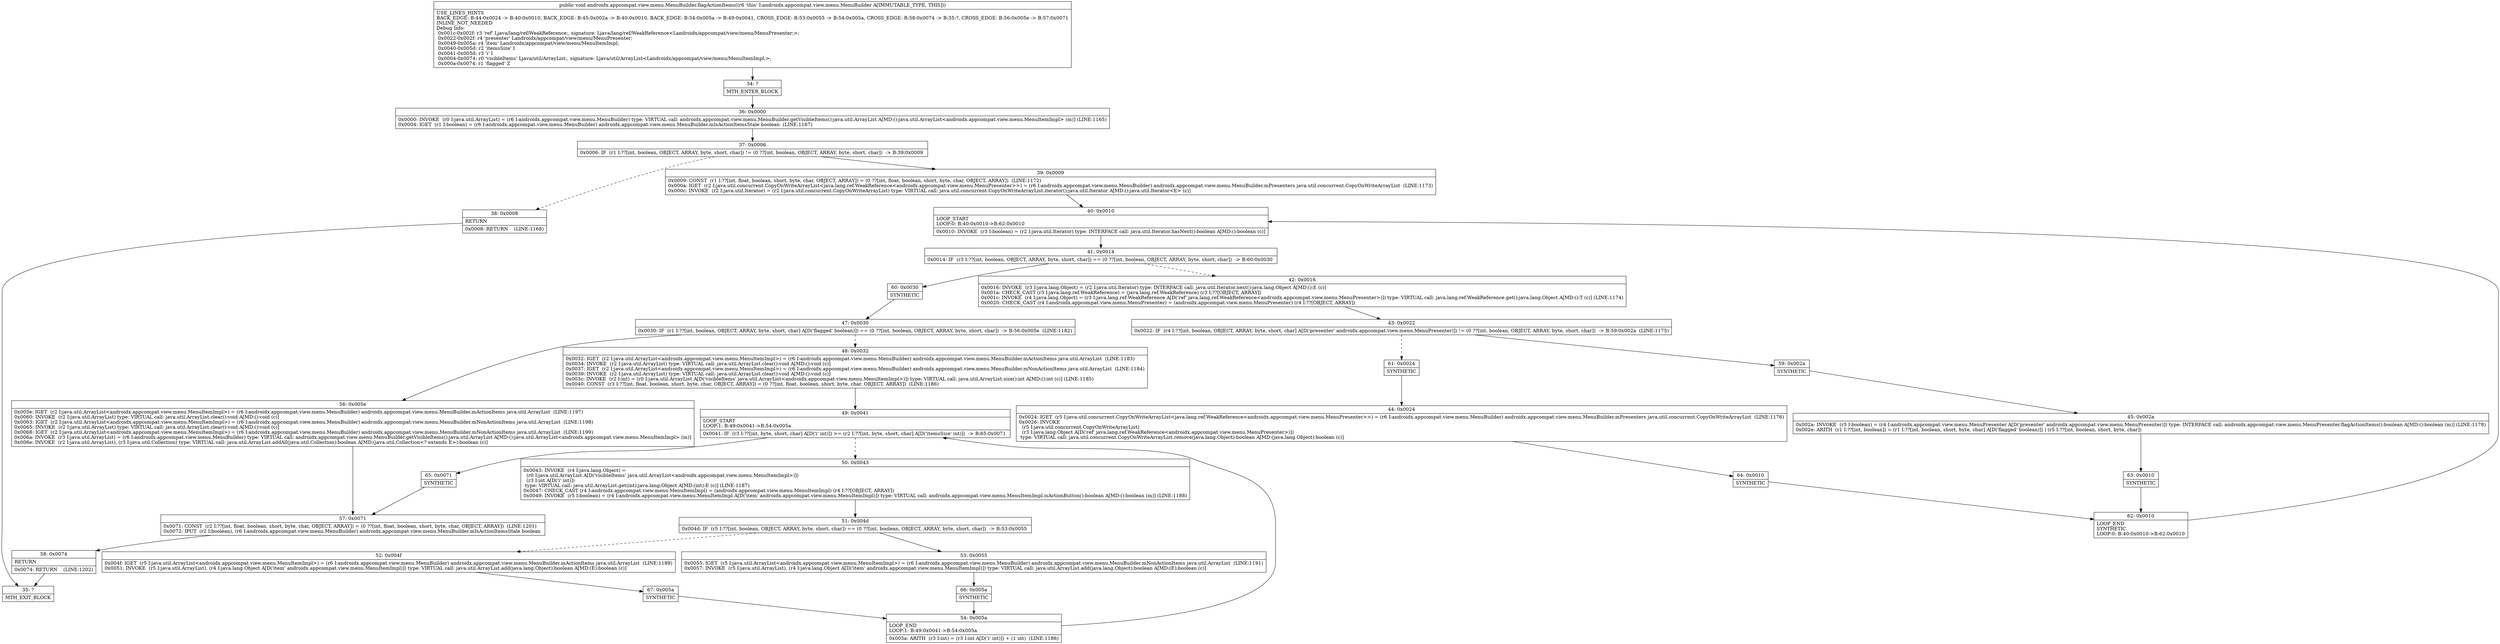 digraph "CFG forandroidx.appcompat.view.menu.MenuBuilder.flagActionItems()V" {
Node_34 [shape=record,label="{34\:\ ?|MTH_ENTER_BLOCK\l}"];
Node_36 [shape=record,label="{36\:\ 0x0000|0x0000: INVOKE  (r0 I:java.util.ArrayList) = (r6 I:androidx.appcompat.view.menu.MenuBuilder) type: VIRTUAL call: androidx.appcompat.view.menu.MenuBuilder.getVisibleItems():java.util.ArrayList A[MD:():java.util.ArrayList\<androidx.appcompat.view.menu.MenuItemImpl\> (m)] (LINE:1165)\l0x0004: IGET  (r1 I:boolean) = (r6 I:androidx.appcompat.view.menu.MenuBuilder) androidx.appcompat.view.menu.MenuBuilder.mIsActionItemsStale boolean  (LINE:1167)\l}"];
Node_37 [shape=record,label="{37\:\ 0x0006|0x0006: IF  (r1 I:??[int, boolean, OBJECT, ARRAY, byte, short, char]) != (0 ??[int, boolean, OBJECT, ARRAY, byte, short, char])  \-\> B:39:0x0009 \l}"];
Node_38 [shape=record,label="{38\:\ 0x0008|RETURN\l|0x0008: RETURN    (LINE:1168)\l}"];
Node_35 [shape=record,label="{35\:\ ?|MTH_EXIT_BLOCK\l}"];
Node_39 [shape=record,label="{39\:\ 0x0009|0x0009: CONST  (r1 I:??[int, float, boolean, short, byte, char, OBJECT, ARRAY]) = (0 ??[int, float, boolean, short, byte, char, OBJECT, ARRAY])  (LINE:1172)\l0x000a: IGET  (r2 I:java.util.concurrent.CopyOnWriteArrayList\<java.lang.ref.WeakReference\<androidx.appcompat.view.menu.MenuPresenter\>\>) = (r6 I:androidx.appcompat.view.menu.MenuBuilder) androidx.appcompat.view.menu.MenuBuilder.mPresenters java.util.concurrent.CopyOnWriteArrayList  (LINE:1173)\l0x000c: INVOKE  (r2 I:java.util.Iterator) = (r2 I:java.util.concurrent.CopyOnWriteArrayList) type: VIRTUAL call: java.util.concurrent.CopyOnWriteArrayList.iterator():java.util.Iterator A[MD:():java.util.Iterator\<E\> (c)]\l}"];
Node_40 [shape=record,label="{40\:\ 0x0010|LOOP_START\lLOOP:0: B:40:0x0010\-\>B:62:0x0010\l|0x0010: INVOKE  (r3 I:boolean) = (r2 I:java.util.Iterator) type: INTERFACE call: java.util.Iterator.hasNext():boolean A[MD:():boolean (c)]\l}"];
Node_41 [shape=record,label="{41\:\ 0x0014|0x0014: IF  (r3 I:??[int, boolean, OBJECT, ARRAY, byte, short, char]) == (0 ??[int, boolean, OBJECT, ARRAY, byte, short, char])  \-\> B:60:0x0030 \l}"];
Node_42 [shape=record,label="{42\:\ 0x0016|0x0016: INVOKE  (r3 I:java.lang.Object) = (r2 I:java.util.Iterator) type: INTERFACE call: java.util.Iterator.next():java.lang.Object A[MD:():E (c)]\l0x001a: CHECK_CAST (r3 I:java.lang.ref.WeakReference) = (java.lang.ref.WeakReference) (r3 I:??[OBJECT, ARRAY]) \l0x001c: INVOKE  (r4 I:java.lang.Object) = (r3 I:java.lang.ref.WeakReference A[D('ref' java.lang.ref.WeakReference\<androidx.appcompat.view.menu.MenuPresenter\>)]) type: VIRTUAL call: java.lang.ref.WeakReference.get():java.lang.Object A[MD:():T (c)] (LINE:1174)\l0x0020: CHECK_CAST (r4 I:androidx.appcompat.view.menu.MenuPresenter) = (androidx.appcompat.view.menu.MenuPresenter) (r4 I:??[OBJECT, ARRAY]) \l}"];
Node_43 [shape=record,label="{43\:\ 0x0022|0x0022: IF  (r4 I:??[int, boolean, OBJECT, ARRAY, byte, short, char] A[D('presenter' androidx.appcompat.view.menu.MenuPresenter)]) != (0 ??[int, boolean, OBJECT, ARRAY, byte, short, char])  \-\> B:59:0x002a  (LINE:1175)\l}"];
Node_59 [shape=record,label="{59\:\ 0x002a|SYNTHETIC\l}"];
Node_45 [shape=record,label="{45\:\ 0x002a|0x002a: INVOKE  (r5 I:boolean) = (r4 I:androidx.appcompat.view.menu.MenuPresenter A[D('presenter' androidx.appcompat.view.menu.MenuPresenter)]) type: INTERFACE call: androidx.appcompat.view.menu.MenuPresenter.flagActionItems():boolean A[MD:():boolean (m)] (LINE:1178)\l0x002e: ARITH  (r1 I:??[int, boolean]) = (r1 I:??[int, boolean, short, byte, char] A[D('flagged' boolean)]) \| (r5 I:??[int, boolean, short, byte, char]) \l}"];
Node_63 [shape=record,label="{63\:\ 0x0010|SYNTHETIC\l}"];
Node_62 [shape=record,label="{62\:\ 0x0010|LOOP_END\lSYNTHETIC\lLOOP:0: B:40:0x0010\-\>B:62:0x0010\l}"];
Node_61 [shape=record,label="{61\:\ 0x0024|SYNTHETIC\l}"];
Node_44 [shape=record,label="{44\:\ 0x0024|0x0024: IGET  (r5 I:java.util.concurrent.CopyOnWriteArrayList\<java.lang.ref.WeakReference\<androidx.appcompat.view.menu.MenuPresenter\>\>) = (r6 I:androidx.appcompat.view.menu.MenuBuilder) androidx.appcompat.view.menu.MenuBuilder.mPresenters java.util.concurrent.CopyOnWriteArrayList  (LINE:1176)\l0x0026: INVOKE  \l  (r5 I:java.util.concurrent.CopyOnWriteArrayList)\l  (r3 I:java.lang.Object A[D('ref' java.lang.ref.WeakReference\<androidx.appcompat.view.menu.MenuPresenter\>)])\l type: VIRTUAL call: java.util.concurrent.CopyOnWriteArrayList.remove(java.lang.Object):boolean A[MD:(java.lang.Object):boolean (c)]\l}"];
Node_64 [shape=record,label="{64\:\ 0x0010|SYNTHETIC\l}"];
Node_60 [shape=record,label="{60\:\ 0x0030|SYNTHETIC\l}"];
Node_47 [shape=record,label="{47\:\ 0x0030|0x0030: IF  (r1 I:??[int, boolean, OBJECT, ARRAY, byte, short, char] A[D('flagged' boolean)]) == (0 ??[int, boolean, OBJECT, ARRAY, byte, short, char])  \-\> B:56:0x005e  (LINE:1182)\l}"];
Node_48 [shape=record,label="{48\:\ 0x0032|0x0032: IGET  (r2 I:java.util.ArrayList\<androidx.appcompat.view.menu.MenuItemImpl\>) = (r6 I:androidx.appcompat.view.menu.MenuBuilder) androidx.appcompat.view.menu.MenuBuilder.mActionItems java.util.ArrayList  (LINE:1183)\l0x0034: INVOKE  (r2 I:java.util.ArrayList) type: VIRTUAL call: java.util.ArrayList.clear():void A[MD:():void (c)]\l0x0037: IGET  (r2 I:java.util.ArrayList\<androidx.appcompat.view.menu.MenuItemImpl\>) = (r6 I:androidx.appcompat.view.menu.MenuBuilder) androidx.appcompat.view.menu.MenuBuilder.mNonActionItems java.util.ArrayList  (LINE:1184)\l0x0039: INVOKE  (r2 I:java.util.ArrayList) type: VIRTUAL call: java.util.ArrayList.clear():void A[MD:():void (c)]\l0x003c: INVOKE  (r2 I:int) = (r0 I:java.util.ArrayList A[D('visibleItems' java.util.ArrayList\<androidx.appcompat.view.menu.MenuItemImpl\>)]) type: VIRTUAL call: java.util.ArrayList.size():int A[MD:():int (c)] (LINE:1185)\l0x0040: CONST  (r3 I:??[int, float, boolean, short, byte, char, OBJECT, ARRAY]) = (0 ??[int, float, boolean, short, byte, char, OBJECT, ARRAY])  (LINE:1186)\l}"];
Node_49 [shape=record,label="{49\:\ 0x0041|LOOP_START\lLOOP:1: B:49:0x0041\-\>B:54:0x005a\l|0x0041: IF  (r3 I:??[int, byte, short, char] A[D('i' int)]) \>= (r2 I:??[int, byte, short, char] A[D('itemsSize' int)])  \-\> B:65:0x0071 \l}"];
Node_50 [shape=record,label="{50\:\ 0x0043|0x0043: INVOKE  (r4 I:java.lang.Object) = \l  (r0 I:java.util.ArrayList A[D('visibleItems' java.util.ArrayList\<androidx.appcompat.view.menu.MenuItemImpl\>)])\l  (r3 I:int A[D('i' int)])\l type: VIRTUAL call: java.util.ArrayList.get(int):java.lang.Object A[MD:(int):E (c)] (LINE:1187)\l0x0047: CHECK_CAST (r4 I:androidx.appcompat.view.menu.MenuItemImpl) = (androidx.appcompat.view.menu.MenuItemImpl) (r4 I:??[OBJECT, ARRAY]) \l0x0049: INVOKE  (r5 I:boolean) = (r4 I:androidx.appcompat.view.menu.MenuItemImpl A[D('item' androidx.appcompat.view.menu.MenuItemImpl)]) type: VIRTUAL call: androidx.appcompat.view.menu.MenuItemImpl.isActionButton():boolean A[MD:():boolean (m)] (LINE:1188)\l}"];
Node_51 [shape=record,label="{51\:\ 0x004d|0x004d: IF  (r5 I:??[int, boolean, OBJECT, ARRAY, byte, short, char]) == (0 ??[int, boolean, OBJECT, ARRAY, byte, short, char])  \-\> B:53:0x0055 \l}"];
Node_52 [shape=record,label="{52\:\ 0x004f|0x004f: IGET  (r5 I:java.util.ArrayList\<androidx.appcompat.view.menu.MenuItemImpl\>) = (r6 I:androidx.appcompat.view.menu.MenuBuilder) androidx.appcompat.view.menu.MenuBuilder.mActionItems java.util.ArrayList  (LINE:1189)\l0x0051: INVOKE  (r5 I:java.util.ArrayList), (r4 I:java.lang.Object A[D('item' androidx.appcompat.view.menu.MenuItemImpl)]) type: VIRTUAL call: java.util.ArrayList.add(java.lang.Object):boolean A[MD:(E):boolean (c)]\l}"];
Node_67 [shape=record,label="{67\:\ 0x005a|SYNTHETIC\l}"];
Node_54 [shape=record,label="{54\:\ 0x005a|LOOP_END\lLOOP:1: B:49:0x0041\-\>B:54:0x005a\l|0x005a: ARITH  (r3 I:int) = (r3 I:int A[D('i' int)]) + (1 int)  (LINE:1186)\l}"];
Node_53 [shape=record,label="{53\:\ 0x0055|0x0055: IGET  (r5 I:java.util.ArrayList\<androidx.appcompat.view.menu.MenuItemImpl\>) = (r6 I:androidx.appcompat.view.menu.MenuBuilder) androidx.appcompat.view.menu.MenuBuilder.mNonActionItems java.util.ArrayList  (LINE:1191)\l0x0057: INVOKE  (r5 I:java.util.ArrayList), (r4 I:java.lang.Object A[D('item' androidx.appcompat.view.menu.MenuItemImpl)]) type: VIRTUAL call: java.util.ArrayList.add(java.lang.Object):boolean A[MD:(E):boolean (c)]\l}"];
Node_66 [shape=record,label="{66\:\ 0x005a|SYNTHETIC\l}"];
Node_65 [shape=record,label="{65\:\ 0x0071|SYNTHETIC\l}"];
Node_57 [shape=record,label="{57\:\ 0x0071|0x0071: CONST  (r2 I:??[int, float, boolean, short, byte, char, OBJECT, ARRAY]) = (0 ??[int, float, boolean, short, byte, char, OBJECT, ARRAY])  (LINE:1201)\l0x0072: IPUT  (r2 I:boolean), (r6 I:androidx.appcompat.view.menu.MenuBuilder) androidx.appcompat.view.menu.MenuBuilder.mIsActionItemsStale boolean \l}"];
Node_58 [shape=record,label="{58\:\ 0x0074|RETURN\l|0x0074: RETURN    (LINE:1202)\l}"];
Node_56 [shape=record,label="{56\:\ 0x005e|0x005e: IGET  (r2 I:java.util.ArrayList\<androidx.appcompat.view.menu.MenuItemImpl\>) = (r6 I:androidx.appcompat.view.menu.MenuBuilder) androidx.appcompat.view.menu.MenuBuilder.mActionItems java.util.ArrayList  (LINE:1197)\l0x0060: INVOKE  (r2 I:java.util.ArrayList) type: VIRTUAL call: java.util.ArrayList.clear():void A[MD:():void (c)]\l0x0063: IGET  (r2 I:java.util.ArrayList\<androidx.appcompat.view.menu.MenuItemImpl\>) = (r6 I:androidx.appcompat.view.menu.MenuBuilder) androidx.appcompat.view.menu.MenuBuilder.mNonActionItems java.util.ArrayList  (LINE:1198)\l0x0065: INVOKE  (r2 I:java.util.ArrayList) type: VIRTUAL call: java.util.ArrayList.clear():void A[MD:():void (c)]\l0x0068: IGET  (r2 I:java.util.ArrayList\<androidx.appcompat.view.menu.MenuItemImpl\>) = (r6 I:androidx.appcompat.view.menu.MenuBuilder) androidx.appcompat.view.menu.MenuBuilder.mNonActionItems java.util.ArrayList  (LINE:1199)\l0x006a: INVOKE  (r3 I:java.util.ArrayList) = (r6 I:androidx.appcompat.view.menu.MenuBuilder) type: VIRTUAL call: androidx.appcompat.view.menu.MenuBuilder.getVisibleItems():java.util.ArrayList A[MD:():java.util.ArrayList\<androidx.appcompat.view.menu.MenuItemImpl\> (m)]\l0x006e: INVOKE  (r2 I:java.util.ArrayList), (r3 I:java.util.Collection) type: VIRTUAL call: java.util.ArrayList.addAll(java.util.Collection):boolean A[MD:(java.util.Collection\<? extends E\>):boolean (c)]\l}"];
MethodNode[shape=record,label="{public void androidx.appcompat.view.menu.MenuBuilder.flagActionItems((r6 'this' I:androidx.appcompat.view.menu.MenuBuilder A[IMMUTABLE_TYPE, THIS]))  | USE_LINES_HINTS\lBACK_EDGE: B:44:0x0024 \-\> B:40:0x0010, BACK_EDGE: B:45:0x002a \-\> B:40:0x0010, BACK_EDGE: B:54:0x005a \-\> B:49:0x0041, CROSS_EDGE: B:53:0x0055 \-\> B:54:0x005a, CROSS_EDGE: B:58:0x0074 \-\> B:35:?, CROSS_EDGE: B:56:0x005e \-\> B:57:0x0071\lINLINE_NOT_NEEDED\lDebug Info:\l  0x001c\-0x002f: r3 'ref' Ljava\/lang\/ref\/WeakReference;, signature: Ljava\/lang\/ref\/WeakReference\<Landroidx\/appcompat\/view\/menu\/MenuPresenter;\>;\l  0x0022\-0x002f: r4 'presenter' Landroidx\/appcompat\/view\/menu\/MenuPresenter;\l  0x0049\-0x005a: r4 'item' Landroidx\/appcompat\/view\/menu\/MenuItemImpl;\l  0x0040\-0x005d: r2 'itemsSize' I\l  0x0041\-0x005d: r3 'i' I\l  0x0004\-0x0074: r0 'visibleItems' Ljava\/util\/ArrayList;, signature: Ljava\/util\/ArrayList\<Landroidx\/appcompat\/view\/menu\/MenuItemImpl;\>;\l  0x000a\-0x0074: r1 'flagged' Z\l}"];
MethodNode -> Node_34;Node_34 -> Node_36;
Node_36 -> Node_37;
Node_37 -> Node_38[style=dashed];
Node_37 -> Node_39;
Node_38 -> Node_35;
Node_39 -> Node_40;
Node_40 -> Node_41;
Node_41 -> Node_42[style=dashed];
Node_41 -> Node_60;
Node_42 -> Node_43;
Node_43 -> Node_59;
Node_43 -> Node_61[style=dashed];
Node_59 -> Node_45;
Node_45 -> Node_63;
Node_63 -> Node_62;
Node_62 -> Node_40;
Node_61 -> Node_44;
Node_44 -> Node_64;
Node_64 -> Node_62;
Node_60 -> Node_47;
Node_47 -> Node_48[style=dashed];
Node_47 -> Node_56;
Node_48 -> Node_49;
Node_49 -> Node_50[style=dashed];
Node_49 -> Node_65;
Node_50 -> Node_51;
Node_51 -> Node_52[style=dashed];
Node_51 -> Node_53;
Node_52 -> Node_67;
Node_67 -> Node_54;
Node_54 -> Node_49;
Node_53 -> Node_66;
Node_66 -> Node_54;
Node_65 -> Node_57;
Node_57 -> Node_58;
Node_58 -> Node_35;
Node_56 -> Node_57;
}

